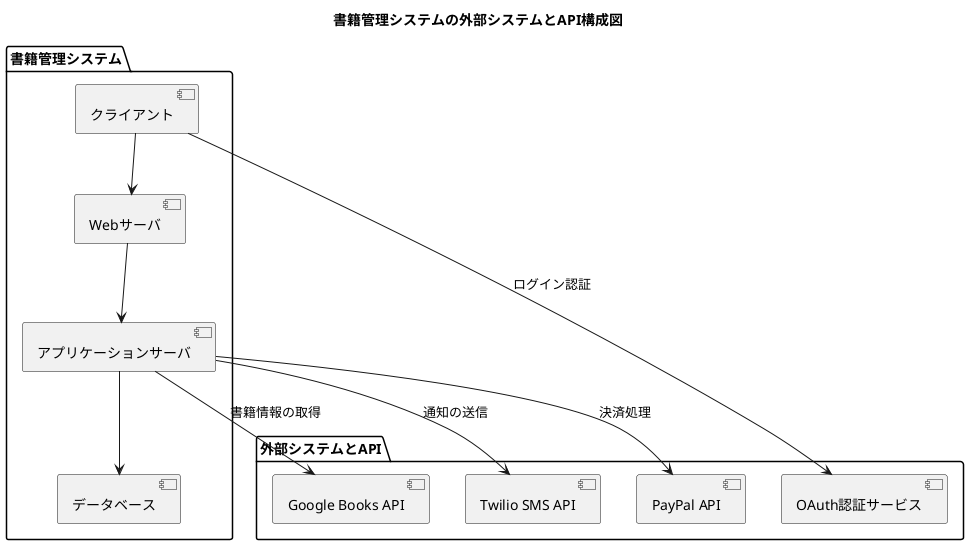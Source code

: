 @startuml
title 書籍管理システムの外部システムとAPI構成図

package "書籍管理システム" {
    [クライアント] --> [Webサーバ]
    [Webサーバ] --> [アプリケーションサーバ]
    [アプリケーションサーバ] --> [データベース]
}

package "外部システムとAPI" {
    [Google Books API]
    [OAuth認証サービス]
    [Twilio SMS API]
    [PayPal API]
}

[アプリケーションサーバ] --> [Google Books API] : 書籍情報の取得
[クライアント] --> [OAuth認証サービス] : ログイン認証
[アプリケーションサーバ] --> [Twilio SMS API] : 通知の送信
[アプリケーションサーバ] --> [PayPal API] : 決済処理

@enduml